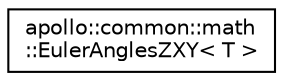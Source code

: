 digraph "Graphical Class Hierarchy"
{
  edge [fontname="Helvetica",fontsize="10",labelfontname="Helvetica",labelfontsize="10"];
  node [fontname="Helvetica",fontsize="10",shape=record];
  rankdir="LR";
  Node1 [label="apollo::common::math\l::EulerAnglesZXY\< T \>",height=0.2,width=0.4,color="black", fillcolor="white", style="filled",URL="$classapollo_1_1common_1_1math_1_1EulerAnglesZXY.html",tooltip="Implements a class of Euler angles (actually, Tait-Bryan angles), with intrinsic sequence ZXY..."];
}
